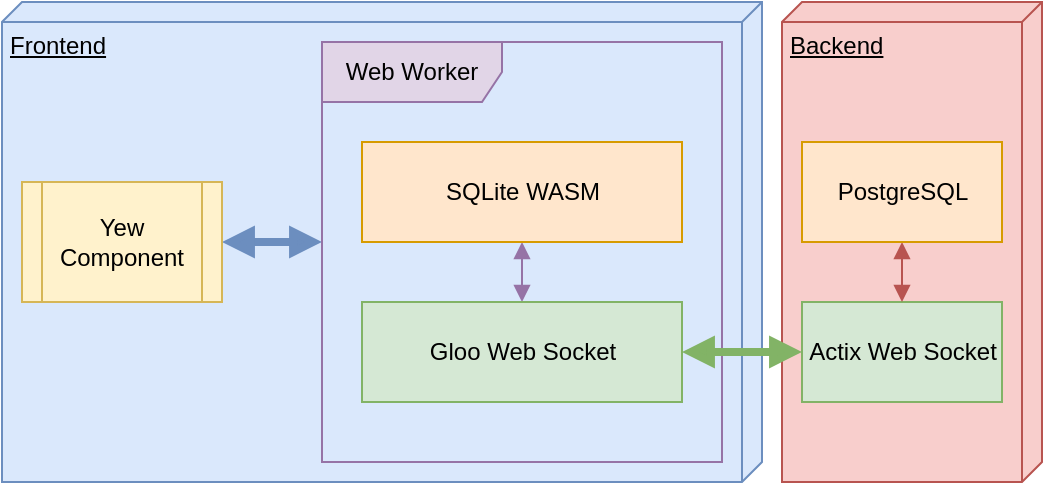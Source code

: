 <mxfile version="20.2.3" type="device"><diagram id="j2aKM-8z3hZaPMQZjPBR" name="Pagina-1"><mxGraphModel dx="1298" dy="892" grid="1" gridSize="10" guides="1" tooltips="1" connect="1" arrows="1" fold="1" page="1" pageScale="1" pageWidth="827" pageHeight="1169" math="0" shadow="0"><root><mxCell id="0"/><mxCell id="1" parent="0"/><mxCell id="FKN2T3jLw9MqNKnPOo8x-2" value="Frontend" style="verticalAlign=top;align=left;spacingTop=8;spacingLeft=2;spacingRight=12;shape=cube;size=10;direction=south;fontStyle=4;html=1;fillColor=#dae8fc;strokeColor=#6c8ebf;" vertex="1" parent="1"><mxGeometry x="120" y="400" width="380" height="240" as="geometry"/></mxCell><mxCell id="FKN2T3jLw9MqNKnPOo8x-3" value="Backend" style="verticalAlign=top;align=left;spacingTop=8;spacingLeft=2;spacingRight=12;shape=cube;size=10;direction=south;fontStyle=4;html=1;fillColor=#f8cecc;strokeColor=#b85450;" vertex="1" parent="1"><mxGeometry x="510" y="400" width="130" height="240" as="geometry"/></mxCell><mxCell id="FKN2T3jLw9MqNKnPOo8x-8" style="edgeStyle=orthogonalEdgeStyle;rounded=0;orthogonalLoop=1;jettySize=auto;html=1;entryX=0;entryY=0.5;entryDx=0;entryDy=0;endArrow=block;endFill=1;startArrow=block;startFill=1;strokeWidth=4;fillColor=#dae8fc;strokeColor=#6c8ebf;" edge="1" parent="1" source="FKN2T3jLw9MqNKnPOo8x-5"><mxGeometry relative="1" as="geometry"><mxPoint x="280" y="520" as="targetPoint"/></mxGeometry></mxCell><mxCell id="FKN2T3jLw9MqNKnPOo8x-5" value="Yew Component" style="shape=process;whiteSpace=wrap;html=1;backgroundOutline=1;fillColor=#fff2cc;strokeColor=#d6b656;" vertex="1" parent="1"><mxGeometry x="130" y="490" width="100" height="60" as="geometry"/></mxCell><mxCell id="FKN2T3jLw9MqNKnPOo8x-9" value="Web Worker" style="shape=umlFrame;whiteSpace=wrap;html=1;width=90;height=30;fillColor=#e1d5e7;strokeColor=#9673a6;" vertex="1" parent="1"><mxGeometry x="280" y="420" width="200" height="210" as="geometry"/></mxCell><mxCell id="FKN2T3jLw9MqNKnPOo8x-13" style="edgeStyle=orthogonalEdgeStyle;rounded=0;orthogonalLoop=1;jettySize=auto;html=1;startArrow=block;startFill=1;endArrow=block;endFill=1;strokeWidth=1;fillColor=#e1d5e7;strokeColor=#9673a6;" edge="1" parent="1" source="FKN2T3jLw9MqNKnPOo8x-11" target="FKN2T3jLw9MqNKnPOo8x-12"><mxGeometry relative="1" as="geometry"/></mxCell><mxCell id="FKN2T3jLw9MqNKnPOo8x-11" value="SQLite WASM" style="html=1;fillColor=#ffe6cc;strokeColor=#d79b00;" vertex="1" parent="1"><mxGeometry x="300" y="470" width="160" height="50" as="geometry"/></mxCell><mxCell id="FKN2T3jLw9MqNKnPOo8x-14" style="edgeStyle=orthogonalEdgeStyle;rounded=0;orthogonalLoop=1;jettySize=auto;html=1;startArrow=block;startFill=1;endArrow=block;endFill=1;strokeWidth=4;curved=1;fillColor=#d5e8d4;strokeColor=#82b366;" edge="1" parent="1" source="FKN2T3jLw9MqNKnPOo8x-12" target="FKN2T3jLw9MqNKnPOo8x-15"><mxGeometry relative="1" as="geometry"/></mxCell><mxCell id="FKN2T3jLw9MqNKnPOo8x-12" value="Gloo Web Socket" style="html=1;fillColor=#d5e8d4;strokeColor=#82b366;" vertex="1" parent="1"><mxGeometry x="300" y="550" width="160" height="50" as="geometry"/></mxCell><mxCell id="FKN2T3jLw9MqNKnPOo8x-15" value="Actix Web Socket" style="html=1;fillColor=#d5e8d4;strokeColor=#82b366;" vertex="1" parent="1"><mxGeometry x="520" y="550" width="100" height="50" as="geometry"/></mxCell><mxCell id="FKN2T3jLw9MqNKnPOo8x-17" style="edgeStyle=orthogonalEdgeStyle;curved=1;rounded=0;orthogonalLoop=1;jettySize=auto;html=1;startArrow=block;startFill=1;endArrow=block;endFill=1;strokeWidth=1;fillColor=#f8cecc;strokeColor=#b85450;" edge="1" parent="1" source="FKN2T3jLw9MqNKnPOo8x-16" target="FKN2T3jLw9MqNKnPOo8x-15"><mxGeometry relative="1" as="geometry"/></mxCell><mxCell id="FKN2T3jLw9MqNKnPOo8x-16" value="PostgreSQL" style="html=1;fillColor=#ffe6cc;strokeColor=#d79b00;" vertex="1" parent="1"><mxGeometry x="520" y="470" width="100" height="50" as="geometry"/></mxCell></root></mxGraphModel></diagram></mxfile>